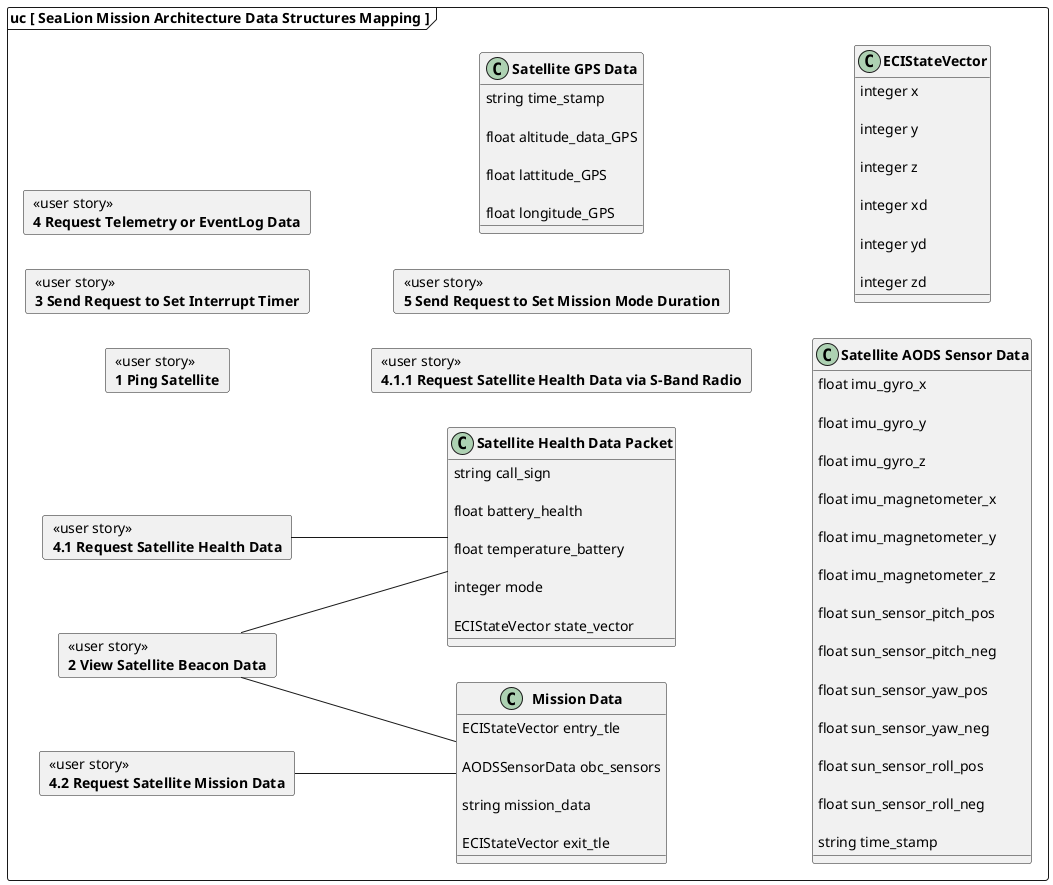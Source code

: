 @startuml
left to right direction
skinparam linetype polyline

/'
skinparam linetype ortho
'/

frame "uc [ SeaLion Mission Architecture Data Structures Mapping ]" {

    
        card us1 [
            <<user story>>
            <b>1 Ping Satellite</b>
        ]
    
        card us2 [
            <<user story>>
            <b>2 View Satellite Beacon Data</b>
        ]
    
        card us3 [
            <<user story>>
            <b>3 Send Request to Set Interrupt Timer</b>
        ]
    
        card us4 [
            <<user story>>
            <b>4 Request Telemetry or EventLog Data</b>
        ]
    
        card us4_1 [
            <<user story>>
            <b>4.1 Request Satellite Health Data</b>
        ]
    
        card us4_1_1 [
            <<user story>>
            <b>4.1.1 Request Satellite Health Data via S-Band Radio</b>
        ]
    
        card us4_2 [
            <<user story>>
            <b>4.2 Request Satellite Mission Data</b>
        ]
    
        card us5 [
            <<user story>>
            <b>5 Send Request to Set Mission Mode Duration</b>
        ]
    

    
        class "<b>Satellite Health Data Packet</b>" as dssatellite_health_data_packet {
            
                string call_sign
            
                float battery_health
            
                float temperature_battery
            
                integer mode
            
                ECIStateVector state_vector
            
        }

        
            
                
                    us2 -- dssatellite_health_data_packet
                
            
                
                    us4_1 -- dssatellite_health_data_packet
                
            
        
    
        class "<b>Satellite GPS Data</b>" as dssatellite_gps_data {
            
                string time_stamp
            
                float altitude_data_GPS
            
                float lattitude_GPS
            
                float longitude_GPS
            
        }

        
    
        class "<b>Satellite AODS Sensor Data</b>" as dssatellite_aods_sensor_data {
            
                float imu_gyro_x
            
                float imu_gyro_y
            
                float imu_gyro_z
            
                float imu_magnetometer_x
            
                float imu_magnetometer_y
            
                float imu_magnetometer_z
            
                float sun_sensor_pitch_pos
            
                float sun_sensor_pitch_neg
            
                float sun_sensor_yaw_pos
            
                float sun_sensor_yaw_neg
            
                float sun_sensor_roll_pos
            
                float sun_sensor_roll_neg
            
                string time_stamp
            
        }

        
            
                
            
        
    
        class "<b>ECIStateVector</b>" as dsecistatevector {
            
                integer x
            
                integer y
            
                integer z
            
                integer xd
            
                integer yd
            
                integer zd
            
        }

        
    
        class "<b>Mission Data</b>" as dsmission_data {
            
                ECIStateVector entry_tle
            
                AODSSensorData obc_sensors
            
                string mission_data
            
                ECIStateVector exit_tle
            
        }

        
            
                
                    us2 -- dsmission_data
                
            
                
                    us4_2 -- dsmission_data
                
            
        
    

}
@enduml
